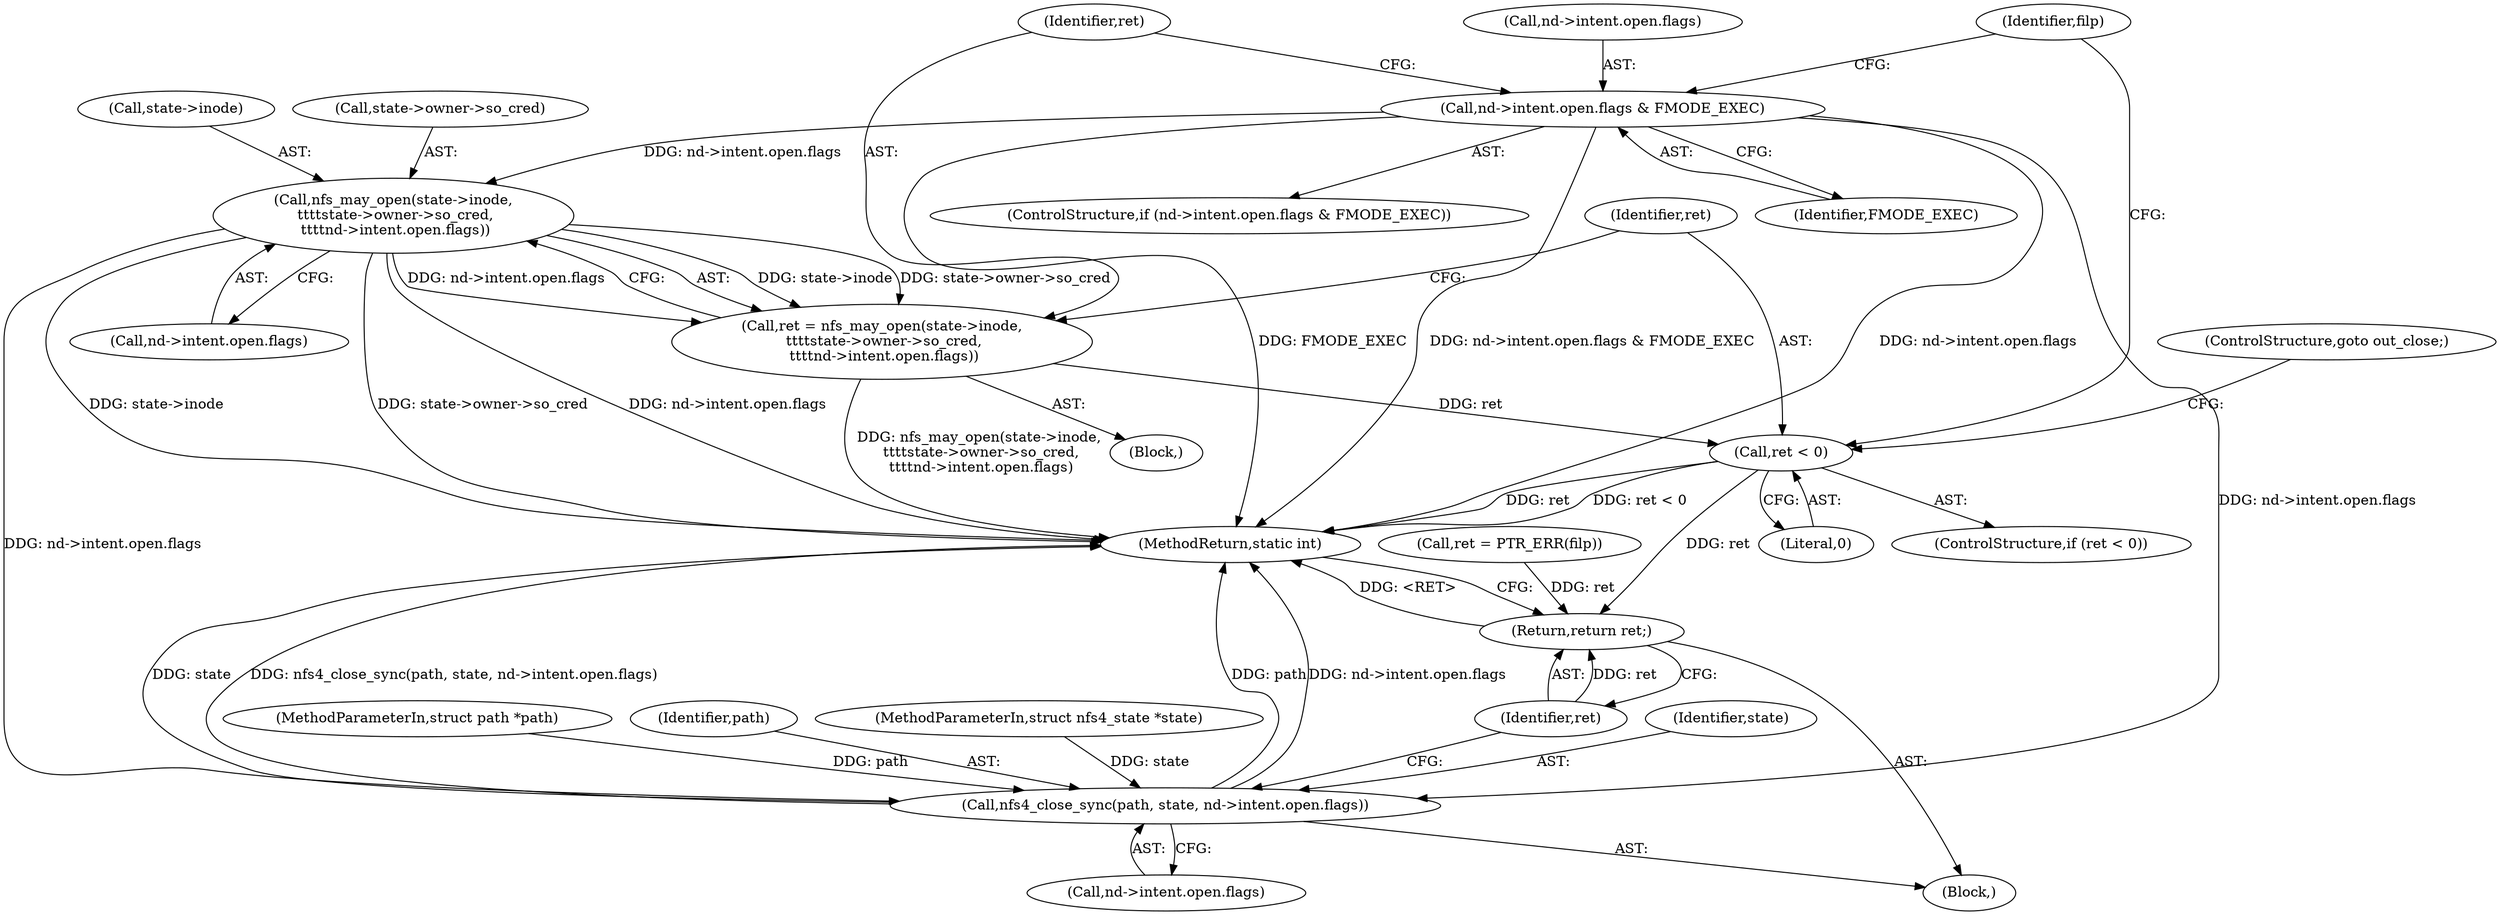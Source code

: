 digraph "0_linux_dc0b027dfadfcb8a5504f7d8052754bf8d501ab9_10@API" {
"1000109" [label="(Call,nd->intent.open.flags & FMODE_EXEC)"];
"1000121" [label="(Call,nfs_may_open(state->inode,\n \t\t\t\tstate->owner->so_cred,\n \t\t\t\tnd->intent.open.flags))"];
"1000119" [label="(Call,ret = nfs_may_open(state->inode,\n \t\t\t\tstate->owner->so_cred,\n \t\t\t\tnd->intent.open.flags))"];
"1000138" [label="(Call,ret < 0)"];
"1000182" [label="(Return,return ret;)"];
"1000172" [label="(Call,nfs4_close_sync(path, state, nd->intent.open.flags))"];
"1000138" [label="(Call,ret < 0)"];
"1000174" [label="(Identifier,state)"];
"1000140" [label="(Literal,0)"];
"1000175" [label="(Call,nd->intent.open.flags)"];
"1000130" [label="(Call,nd->intent.open.flags)"];
"1000141" [label="(ControlStructure,goto out_close;)"];
"1000137" [label="(ControlStructure,if (ret < 0))"];
"1000117" [label="(Identifier,FMODE_EXEC)"];
"1000103" [label="(MethodParameterIn,struct path *path)"];
"1000139" [label="(Identifier,ret)"];
"1000183" [label="(Identifier,ret)"];
"1000172" [label="(Call,nfs4_close_sync(path, state, nd->intent.open.flags))"];
"1000121" [label="(Call,nfs_may_open(state->inode,\n \t\t\t\tstate->owner->so_cred,\n \t\t\t\tnd->intent.open.flags))"];
"1000173" [label="(Identifier,path)"];
"1000143" [label="(Identifier,filp)"];
"1000119" [label="(Call,ret = nfs_may_open(state->inode,\n \t\t\t\tstate->owner->so_cred,\n \t\t\t\tnd->intent.open.flags))"];
"1000109" [label="(Call,nd->intent.open.flags & FMODE_EXEC)"];
"1000105" [label="(Block,)"];
"1000122" [label="(Call,state->inode)"];
"1000167" [label="(Call,ret = PTR_ERR(filp))"];
"1000182" [label="(Return,return ret;)"];
"1000125" [label="(Call,state->owner->so_cred)"];
"1000110" [label="(Call,nd->intent.open.flags)"];
"1000120" [label="(Identifier,ret)"];
"1000118" [label="(Block,)"];
"1000104" [label="(MethodParameterIn,struct nfs4_state *state)"];
"1000108" [label="(ControlStructure,if (nd->intent.open.flags & FMODE_EXEC))"];
"1000184" [label="(MethodReturn,static int)"];
"1000109" -> "1000108"  [label="AST: "];
"1000109" -> "1000117"  [label="CFG: "];
"1000110" -> "1000109"  [label="AST: "];
"1000117" -> "1000109"  [label="AST: "];
"1000120" -> "1000109"  [label="CFG: "];
"1000143" -> "1000109"  [label="CFG: "];
"1000109" -> "1000184"  [label="DDG: FMODE_EXEC"];
"1000109" -> "1000184"  [label="DDG: nd->intent.open.flags"];
"1000109" -> "1000184"  [label="DDG: nd->intent.open.flags & FMODE_EXEC"];
"1000109" -> "1000121"  [label="DDG: nd->intent.open.flags"];
"1000109" -> "1000172"  [label="DDG: nd->intent.open.flags"];
"1000121" -> "1000119"  [label="AST: "];
"1000121" -> "1000130"  [label="CFG: "];
"1000122" -> "1000121"  [label="AST: "];
"1000125" -> "1000121"  [label="AST: "];
"1000130" -> "1000121"  [label="AST: "];
"1000119" -> "1000121"  [label="CFG: "];
"1000121" -> "1000184"  [label="DDG: state->owner->so_cred"];
"1000121" -> "1000184"  [label="DDG: nd->intent.open.flags"];
"1000121" -> "1000184"  [label="DDG: state->inode"];
"1000121" -> "1000119"  [label="DDG: state->inode"];
"1000121" -> "1000119"  [label="DDG: state->owner->so_cred"];
"1000121" -> "1000119"  [label="DDG: nd->intent.open.flags"];
"1000121" -> "1000172"  [label="DDG: nd->intent.open.flags"];
"1000119" -> "1000118"  [label="AST: "];
"1000120" -> "1000119"  [label="AST: "];
"1000139" -> "1000119"  [label="CFG: "];
"1000119" -> "1000184"  [label="DDG: nfs_may_open(state->inode,\n \t\t\t\tstate->owner->so_cred,\n \t\t\t\tnd->intent.open.flags)"];
"1000119" -> "1000138"  [label="DDG: ret"];
"1000138" -> "1000137"  [label="AST: "];
"1000138" -> "1000140"  [label="CFG: "];
"1000139" -> "1000138"  [label="AST: "];
"1000140" -> "1000138"  [label="AST: "];
"1000141" -> "1000138"  [label="CFG: "];
"1000143" -> "1000138"  [label="CFG: "];
"1000138" -> "1000184"  [label="DDG: ret"];
"1000138" -> "1000184"  [label="DDG: ret < 0"];
"1000138" -> "1000182"  [label="DDG: ret"];
"1000182" -> "1000105"  [label="AST: "];
"1000182" -> "1000183"  [label="CFG: "];
"1000183" -> "1000182"  [label="AST: "];
"1000184" -> "1000182"  [label="CFG: "];
"1000182" -> "1000184"  [label="DDG: <RET>"];
"1000183" -> "1000182"  [label="DDG: ret"];
"1000167" -> "1000182"  [label="DDG: ret"];
"1000172" -> "1000105"  [label="AST: "];
"1000172" -> "1000175"  [label="CFG: "];
"1000173" -> "1000172"  [label="AST: "];
"1000174" -> "1000172"  [label="AST: "];
"1000175" -> "1000172"  [label="AST: "];
"1000183" -> "1000172"  [label="CFG: "];
"1000172" -> "1000184"  [label="DDG: nfs4_close_sync(path, state, nd->intent.open.flags)"];
"1000172" -> "1000184"  [label="DDG: path"];
"1000172" -> "1000184"  [label="DDG: state"];
"1000172" -> "1000184"  [label="DDG: nd->intent.open.flags"];
"1000103" -> "1000172"  [label="DDG: path"];
"1000104" -> "1000172"  [label="DDG: state"];
}
